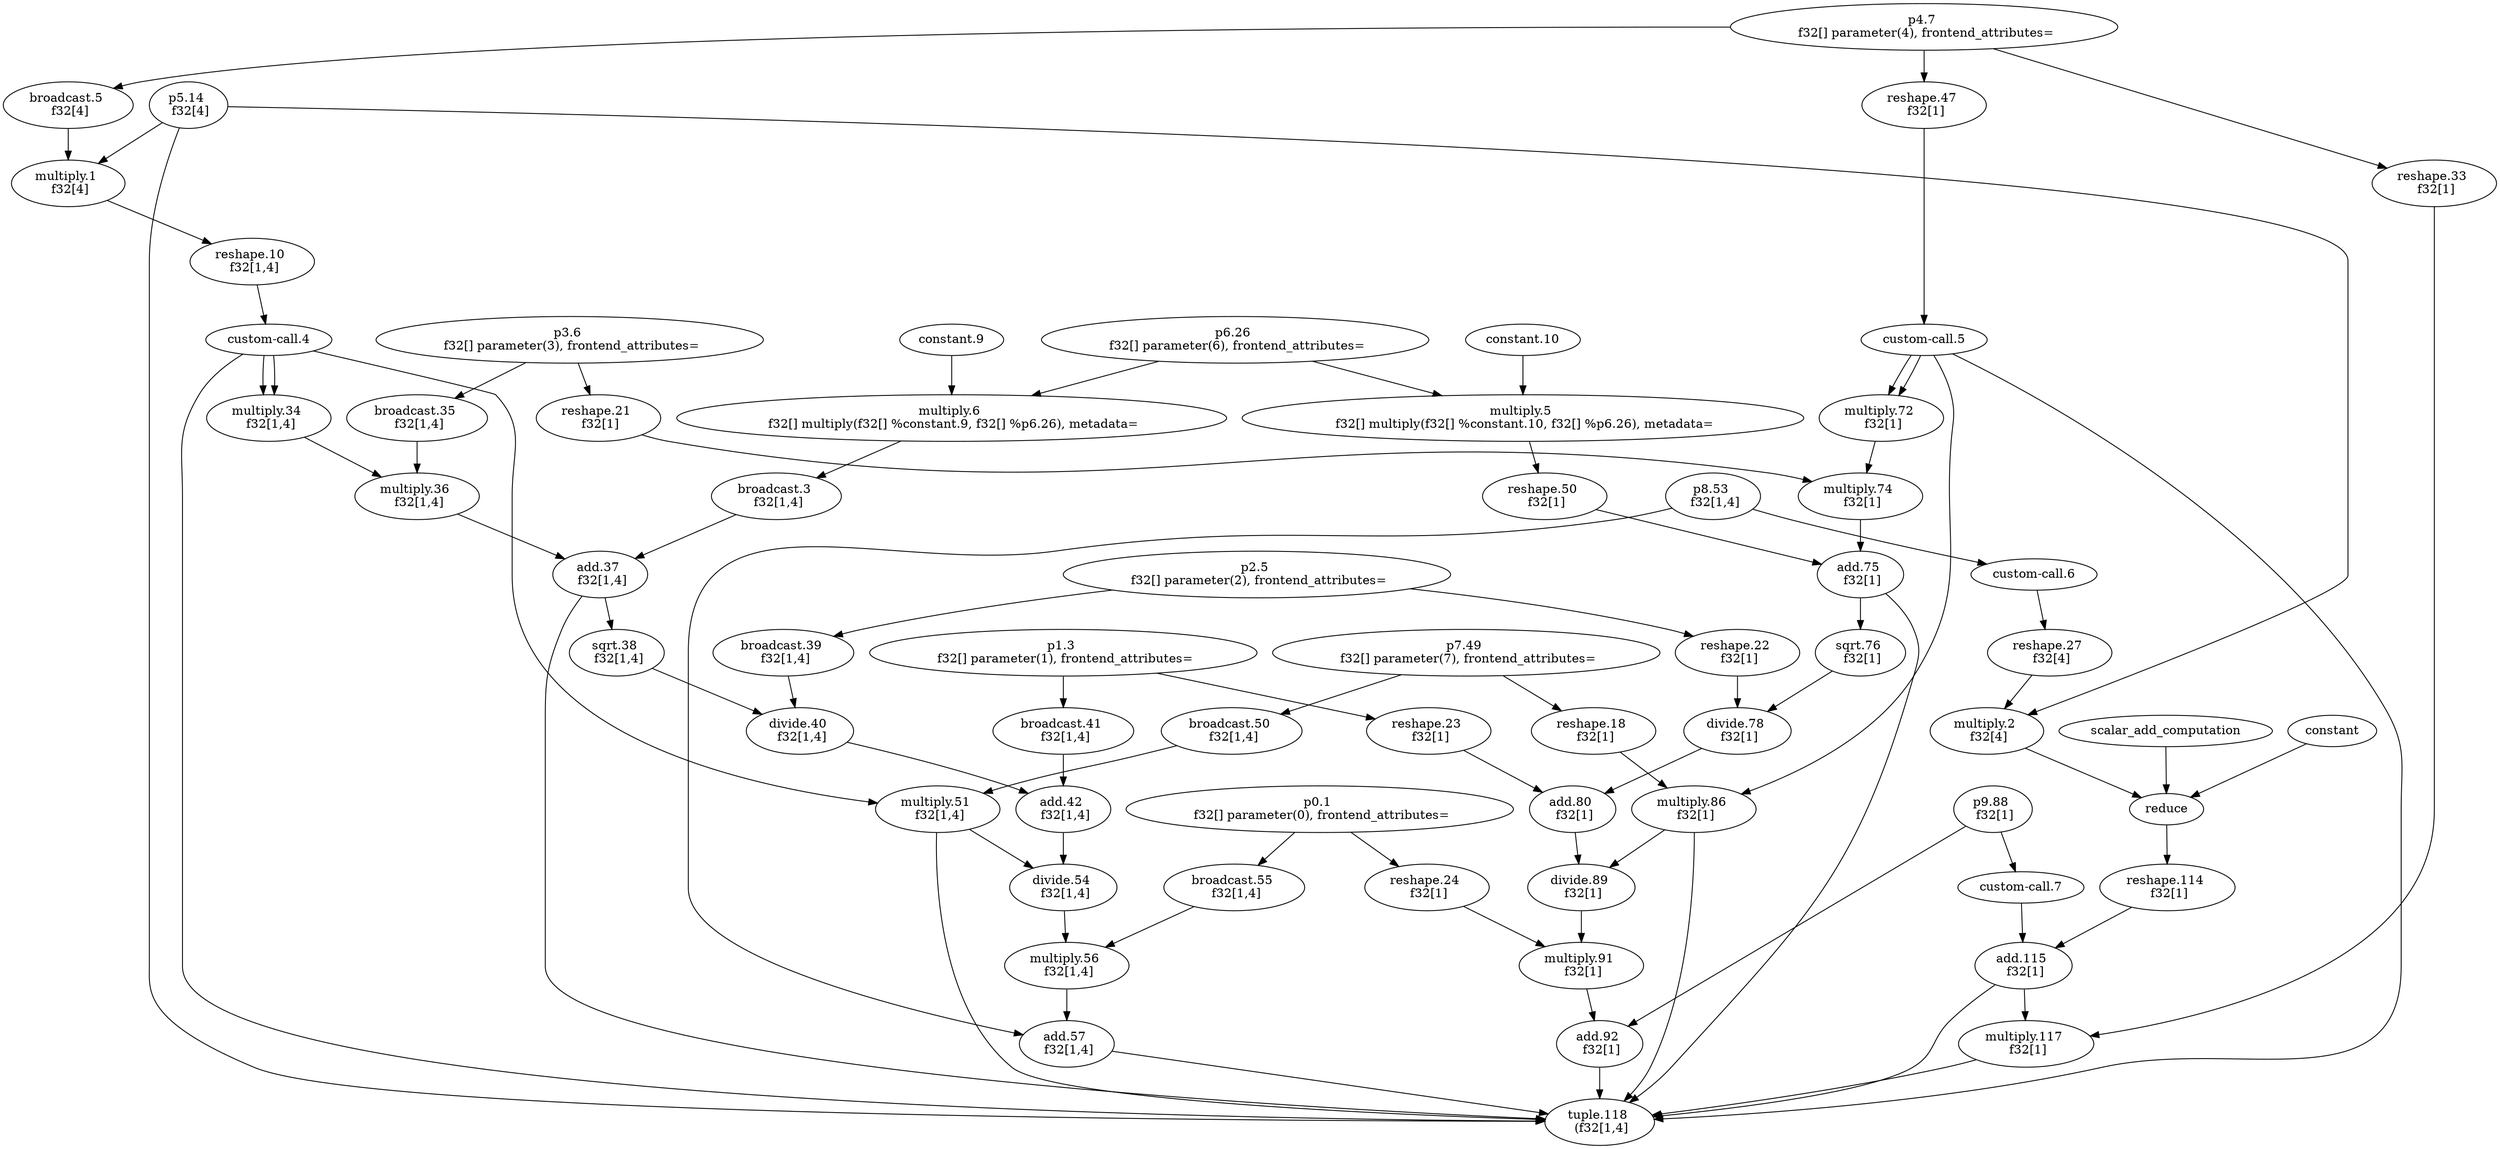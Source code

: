 digraph HloModule {
	"p8.53" [label="p8.53 \n f32[1,4]"];
	"p7.49" [label="p7.49 \n f32[] parameter(7), frontend_attributes="];
	"broadcast.50" [label="broadcast.50 \n f32[1,4]"];
	"p5.14" [label="p5.14 \n f32[4]"];
	"p4.7" [label="p4.7 \n f32[] parameter(4), frontend_attributes="];
	"broadcast.5" [label="broadcast.5 \n f32[4]"];
	"multiply.1" [label="multiply.1 \n f32[4]"];
	"reshape.10" [label="reshape.10 \n f32[1,4]"];
	"multiply.51" [label="multiply.51 \n f32[1,4]"];
	"p6.26" [label="p6.26 \n f32[] parameter(6), frontend_attributes="];
	"multiply.6" [label="multiply.6 \n f32[] multiply(f32[] %constant.9, f32[] %p6.26), metadata="];
	"broadcast.3" [label="broadcast.3 \n f32[1,4]"];
	"multiply.34" [label="multiply.34 \n f32[1,4]"];
	"p3.6" [label="p3.6 \n f32[] parameter(3), frontend_attributes="];
	"broadcast.35" [label="broadcast.35 \n f32[1,4]"];
	"multiply.36" [label="multiply.36 \n f32[1,4]"];
	"add.37" [label="add.37 \n f32[1,4]"];
	"sqrt.38" [label="sqrt.38 \n f32[1,4]"];
	"p2.5" [label="p2.5 \n f32[] parameter(2), frontend_attributes="];
	"broadcast.39" [label="broadcast.39 \n f32[1,4]"];
	"divide.40" [label="divide.40 \n f32[1,4]"];
	"p1.3" [label="p1.3 \n f32[] parameter(1), frontend_attributes="];
	"broadcast.41" [label="broadcast.41 \n f32[1,4]"];
	"add.42" [label="add.42 \n f32[1,4]"];
	"divide.54" [label="divide.54 \n f32[1,4]"];
	"p0.1" [label="p0.1 \n f32[] parameter(0), frontend_attributes="];
	"broadcast.55" [label="broadcast.55 \n f32[1,4]"];
	"multiply.56" [label="multiply.56 \n f32[1,4]"];
	"add.57" [label="add.57 \n f32[1,4]"];
	"p9.88" [label="p9.88 \n f32[1]"];
	"reshape.18" [label="reshape.18 \n f32[1]"];
	"reshape.47" [label="reshape.47 \n f32[1]"];
	"multiply.86" [label="multiply.86 \n f32[1]"];
	"multiply.5" [label="multiply.5 \n f32[] multiply(f32[] %constant.10, f32[] %p6.26), metadata="];
	"reshape.50" [label="reshape.50 \n f32[1]"];
	"multiply.72" [label="multiply.72 \n f32[1]"];
	"reshape.21" [label="reshape.21 \n f32[1]"];
	"multiply.74" [label="multiply.74 \n f32[1]"];
	"add.75" [label="add.75 \n f32[1]"];
	"sqrt.76" [label="sqrt.76 \n f32[1]"];
	"reshape.22" [label="reshape.22 \n f32[1]"];
	"divide.78" [label="divide.78 \n f32[1]"];
	"reshape.23" [label="reshape.23 \n f32[1]"];
	"add.80" [label="add.80 \n f32[1]"];
	"divide.89" [label="divide.89 \n f32[1]"];
	"reshape.24" [label="reshape.24 \n f32[1]"];
	"multiply.91" [label="multiply.91 \n f32[1]"];
	"add.92" [label="add.92 \n f32[1]"];
	"reshape.27" [label="reshape.27 \n f32[4]"];
	"multiply.2" [label="multiply.2 \n f32[4]"];
	"reshape.114" [label="reshape.114 \n f32[1]"];
	"add.115" [label="add.115 \n f32[1]"];
	"reshape.33" [label="reshape.33 \n f32[1]"];
	"multiply.117" [label="multiply.117 \n f32[1]"];
	"tuple.118" [label="tuple.118 \n (f32[1,4]"]; 
 	"p7.49" -> "broadcast.50";
	"p4.7" -> "broadcast.5";
	"p5.14" -> "multiply.1";
	"broadcast.5" -> "multiply.1";
	"multiply.1" -> "reshape.10";
	"reshape.10" -> "custom-call.4";
	"broadcast.50" -> "multiply.51";
	"custom-call.4" -> "multiply.51";
	"constant.9" -> "multiply.6";
	"p6.26" -> "multiply.6";
	"multiply.6" -> "broadcast.3";
	"custom-call.4" -> "multiply.34";
	"custom-call.4" -> "multiply.34";
	"p3.6" -> "broadcast.35";
	"multiply.34" -> "multiply.36";
	"broadcast.35" -> "multiply.36";
	"broadcast.3" -> "add.37";
	"multiply.36" -> "add.37";
	"add.37" -> "sqrt.38";
	"p2.5" -> "broadcast.39";
	"sqrt.38" -> "divide.40";
	"broadcast.39" -> "divide.40";
	"p1.3" -> "broadcast.41";
	"divide.40" -> "add.42";
	"broadcast.41" -> "add.42";
	"multiply.51" -> "divide.54";
	"add.42" -> "divide.54";
	"p0.1" -> "broadcast.55";
	"divide.54" -> "multiply.56";
	"broadcast.55" -> "multiply.56";
	"p8.53" -> "add.57";
	"multiply.56" -> "add.57";
	"p7.49" -> "reshape.18";
	"p4.7" -> "reshape.47";
	"reshape.47" -> "custom-call.5";
	"reshape.18" -> "multiply.86";
	"custom-call.5" -> "multiply.86";
	"constant.10" -> "multiply.5";
	"p6.26" -> "multiply.5";
	"multiply.5" -> "reshape.50";
	"custom-call.5" -> "multiply.72";
	"custom-call.5" -> "multiply.72";
	"p3.6" -> "reshape.21";
	"multiply.72" -> "multiply.74";
	"reshape.21" -> "multiply.74";
	"reshape.50" -> "add.75";
	"multiply.74" -> "add.75";
	"add.75" -> "sqrt.76";
	"p2.5" -> "reshape.22";
	"sqrt.76" -> "divide.78";
	"reshape.22" -> "divide.78";
	"p1.3" -> "reshape.23";
	"divide.78" -> "add.80";
	"reshape.23" -> "add.80";
	"multiply.86" -> "divide.89";
	"add.80" -> "divide.89";
	"p0.1" -> "reshape.24";
	"divide.89" -> "multiply.91";
	"reshape.24" -> "multiply.91";
	"p9.88" -> "add.92";
	"multiply.91" -> "add.92";
	"p8.53" -> "custom-call.6";
	"custom-call.6" -> "reshape.27";
	"p5.14" -> "multiply.2";
	"reshape.27" -> "multiply.2";
	"multiply.2" -> "reduce";
	"constant" -> "reduce";
	"scalar_add_computation" -> "reduce";
	"reduce" -> "reshape.114";
	"p9.88" -> "custom-call.7";
	"reshape.114" -> "add.115";
	"custom-call.7" -> "add.115";
	"p4.7" -> "reshape.33";
	"add.115" -> "multiply.117";
	"reshape.33" -> "multiply.117";
	"add.57" -> "tuple.118";
	"add.92" -> "tuple.118";
	"p5.14" -> "tuple.118";
	"add.115" -> "tuple.118";
	"multiply.117" -> "tuple.118";
	"custom-call.5" -> "tuple.118";
	"custom-call.4" -> "tuple.118";
	"multiply.51" -> "tuple.118";
	"add.37" -> "tuple.118";
	"multiply.86" -> "tuple.118";
	"add.75" -> "tuple.118";
}